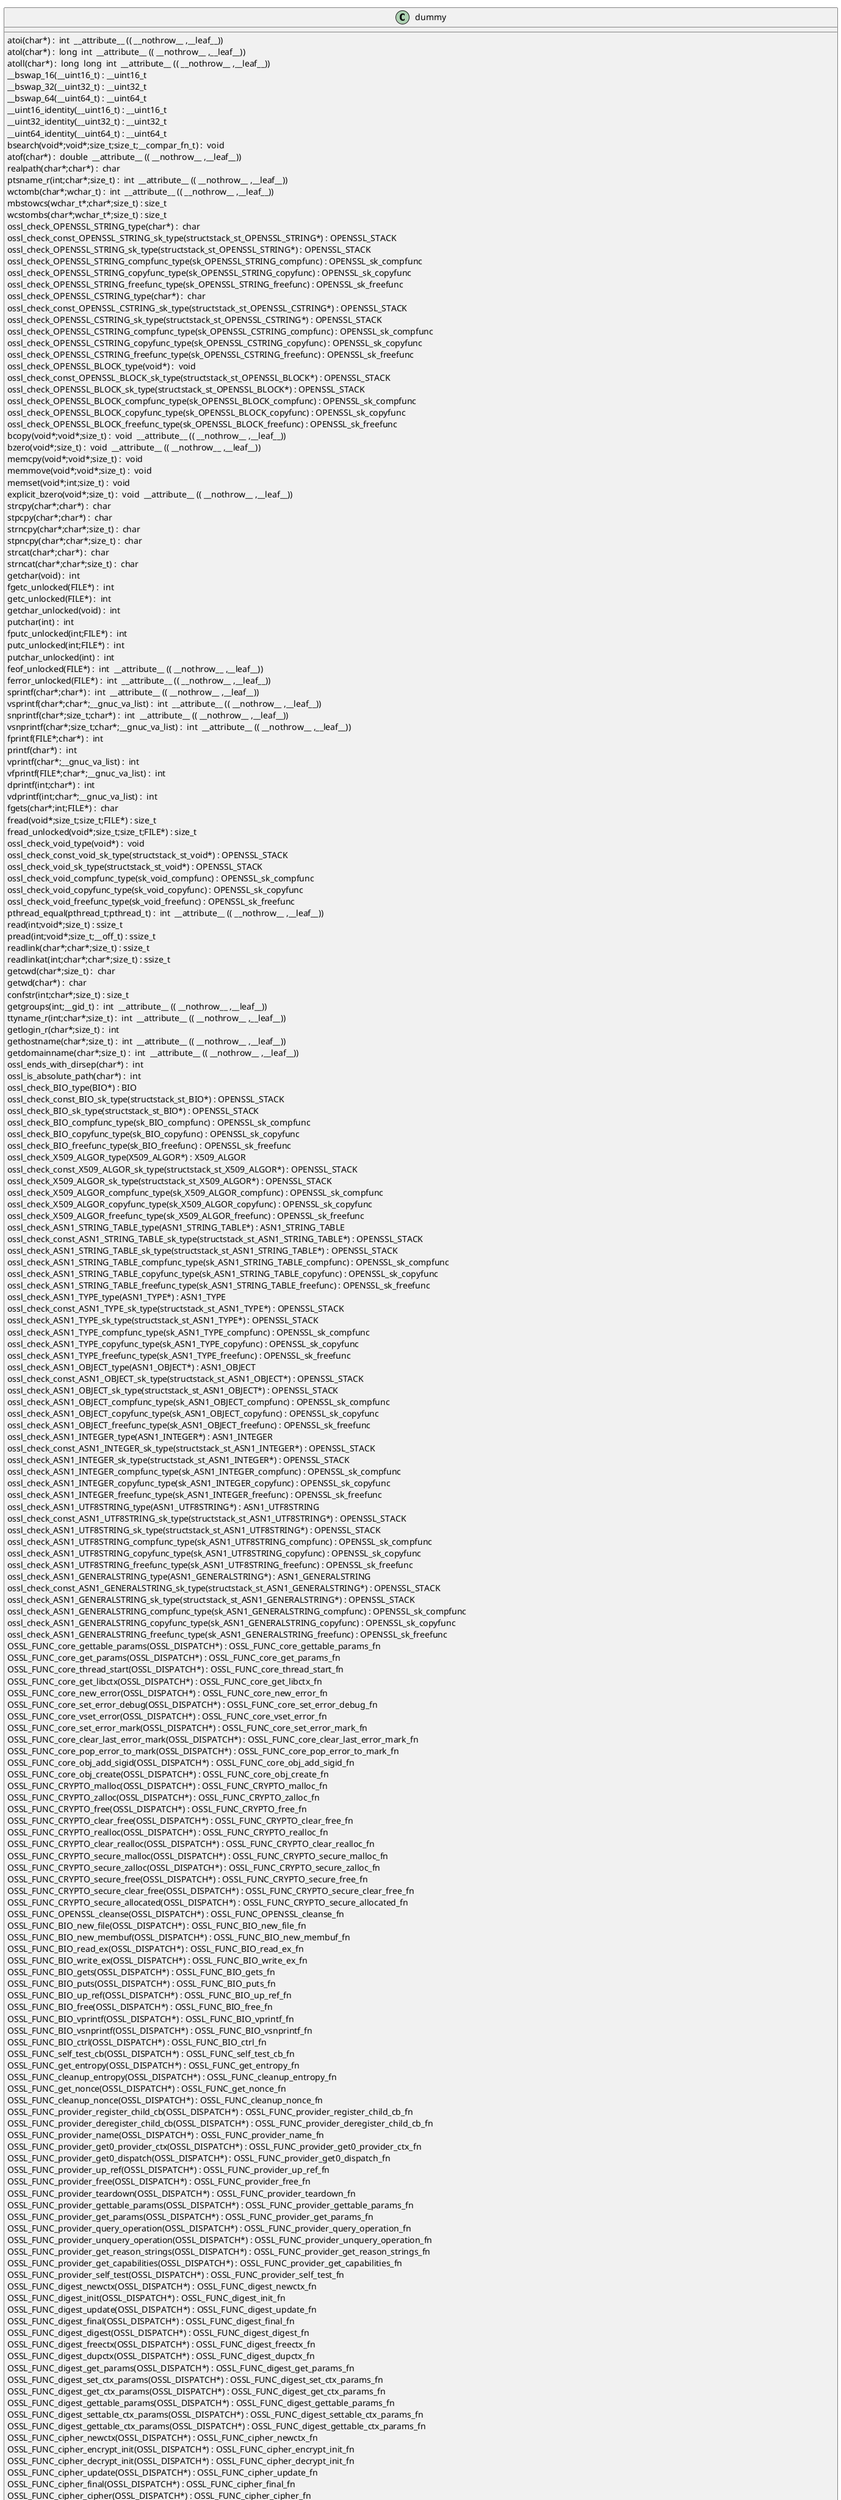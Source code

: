 @startuml
!pragma layout smetana
class dummy {
atoi(char*) :  int  __attribute__ (( __nothrow__ ,__leaf__)) [[[./../.././qc/crypto/ex_data.c.html#165]]]
atol(char*) :  long  int  __attribute__ (( __nothrow__ ,__leaf__)) [[[./../.././qc/crypto/ex_data.c.html#170]]]
atoll(char*) :  long  long  int  __attribute__ (( __nothrow__ ,__leaf__)) [[[./../.././qc/crypto/ex_data.c.html#177]]]
__bswap_16(__uint16_t) : __uint16_t [[[./../.././qc/crypto/ex_data.c.html#477]]]
__bswap_32(__uint32_t) : __uint32_t [[[./../.././qc/crypto/ex_data.c.html#492]]]
__bswap_64(__uint64_t) : __uint64_t [[[./../.././qc/crypto/ex_data.c.html#502]]]
__uint16_identity(__uint16_t) : __uint16_t [[[./../.././qc/crypto/ex_data.c.html#514]]]
__uint32_identity(__uint32_t) : __uint32_t [[[./../.././qc/crypto/ex_data.c.html#520]]]
__uint64_identity(__uint64_t) : __uint64_t [[[./../.././qc/crypto/ex_data.c.html#526]]]
bsearch(void*;void*;size_t;size_t;__compar_fn_t) :  void  [[[./../.././qc/crypto/ex_data.c.html#1194]]]
atof(char*) :  double  __attribute__ (( __nothrow__ ,__leaf__)) [[[./../.././qc/crypto/ex_data.c.html#1]]]
realpath(char*;char*) :  char  [[[./../.././qc/crypto/ex_data.c.html#1]]]
ptsname_r(int;char*;size_t) :  int  __attribute__ (( __nothrow__ ,__leaf__)) [[[./../.././qc/crypto/ex_data.c.html#1]]]
wctomb(char*;wchar_t) :  int  __attribute__ (( __nothrow__ ,__leaf__)) [[[./../.././qc/crypto/ex_data.c.html#1]]]
mbstowcs(wchar_t*;char*;size_t) : size_t [[[./../.././qc/crypto/ex_data.c.html#1]]]
wcstombs(char*;wchar_t*;size_t) : size_t [[[./../.././qc/crypto/ex_data.c.html#1]]]
ossl_check_OPENSSL_STRING_type(char*) :  char  [[[./../.././qc/crypto/ex_data.c.html#1]]]
ossl_check_const_OPENSSL_STRING_sk_type(structstack_st_OPENSSL_STRING*) : OPENSSL_STACK [[[./../.././qc/crypto/ex_data.c.html#1]]]
ossl_check_OPENSSL_STRING_sk_type(structstack_st_OPENSSL_STRING*) : OPENSSL_STACK [[[./../.././qc/crypto/ex_data.c.html#1]]]
ossl_check_OPENSSL_STRING_compfunc_type(sk_OPENSSL_STRING_compfunc) : OPENSSL_sk_compfunc [[[./../.././qc/crypto/ex_data.c.html#1]]]
ossl_check_OPENSSL_STRING_copyfunc_type(sk_OPENSSL_STRING_copyfunc) : OPENSSL_sk_copyfunc [[[./../.././qc/crypto/ex_data.c.html#1]]]
ossl_check_OPENSSL_STRING_freefunc_type(sk_OPENSSL_STRING_freefunc) : OPENSSL_sk_freefunc [[[./../.././qc/crypto/ex_data.c.html#1]]]
ossl_check_OPENSSL_CSTRING_type(char*) :  char  [[[./../.././qc/crypto/ex_data.c.html#1]]]
ossl_check_const_OPENSSL_CSTRING_sk_type(structstack_st_OPENSSL_CSTRING*) : OPENSSL_STACK [[[./../.././qc/crypto/ex_data.c.html#1]]]
ossl_check_OPENSSL_CSTRING_sk_type(structstack_st_OPENSSL_CSTRING*) : OPENSSL_STACK [[[./../.././qc/crypto/ex_data.c.html#1]]]
ossl_check_OPENSSL_CSTRING_compfunc_type(sk_OPENSSL_CSTRING_compfunc) : OPENSSL_sk_compfunc [[[./../.././qc/crypto/ex_data.c.html#1]]]
ossl_check_OPENSSL_CSTRING_copyfunc_type(sk_OPENSSL_CSTRING_copyfunc) : OPENSSL_sk_copyfunc [[[./../.././qc/crypto/ex_data.c.html#1]]]
ossl_check_OPENSSL_CSTRING_freefunc_type(sk_OPENSSL_CSTRING_freefunc) : OPENSSL_sk_freefunc [[[./../.././qc/crypto/ex_data.c.html#1]]]
ossl_check_OPENSSL_BLOCK_type(void*) :  void  [[[./../.././qc/crypto/ex_data.c.html#1]]]
ossl_check_const_OPENSSL_BLOCK_sk_type(structstack_st_OPENSSL_BLOCK*) : OPENSSL_STACK [[[./../.././qc/crypto/ex_data.c.html#1]]]
ossl_check_OPENSSL_BLOCK_sk_type(structstack_st_OPENSSL_BLOCK*) : OPENSSL_STACK [[[./../.././qc/crypto/ex_data.c.html#1]]]
ossl_check_OPENSSL_BLOCK_compfunc_type(sk_OPENSSL_BLOCK_compfunc) : OPENSSL_sk_compfunc [[[./../.././qc/crypto/ex_data.c.html#1]]]
ossl_check_OPENSSL_BLOCK_copyfunc_type(sk_OPENSSL_BLOCK_copyfunc) : OPENSSL_sk_copyfunc [[[./../.././qc/crypto/ex_data.c.html#1]]]
ossl_check_OPENSSL_BLOCK_freefunc_type(sk_OPENSSL_BLOCK_freefunc) : OPENSSL_sk_freefunc [[[./../.././qc/crypto/ex_data.c.html#1]]]
bcopy(void*;void*;size_t) :  void  __attribute__ (( __nothrow__ ,__leaf__)) [[[./../.././qc/crypto/ex_data.c.html#1]]]
bzero(void*;size_t) :  void  __attribute__ (( __nothrow__ ,__leaf__)) [[[./../.././qc/crypto/ex_data.c.html#1]]]
memcpy(void*;void*;size_t) :  void  [[[./../.././qc/crypto/ex_data.c.html#1]]]
memmove(void*;void*;size_t) :  void  [[[./../.././qc/crypto/ex_data.c.html#1]]]
memset(void*;int;size_t) :  void  [[[./../.././qc/crypto/ex_data.c.html#1]]]
explicit_bzero(void*;size_t) :  void  __attribute__ (( __nothrow__ ,__leaf__)) [[[./../.././qc/crypto/ex_data.c.html#1]]]
strcpy(char*;char*) :  char  [[[./../.././qc/crypto/ex_data.c.html#1]]]
stpcpy(char*;char*) :  char  [[[./../.././qc/crypto/ex_data.c.html#1]]]
strncpy(char*;char*;size_t) :  char  [[[./../.././qc/crypto/ex_data.c.html#1]]]
stpncpy(char*;char*;size_t) :  char  [[[./../.././qc/crypto/ex_data.c.html#1]]]
strcat(char*;char*) :  char  [[[./../.././qc/crypto/ex_data.c.html#1]]]
strncat(char*;char*;size_t) :  char  [[[./../.././qc/crypto/ex_data.c.html#1]]]
getchar(void) :  int  [[[./../.././qc/crypto/ex_data.c.html#1]]]
fgetc_unlocked(FILE*) :  int  [[[./../.././qc/crypto/ex_data.c.html#1]]]
getc_unlocked(FILE*) :  int  [[[./../.././qc/crypto/ex_data.c.html#1]]]
getchar_unlocked(void) :  int  [[[./../.././qc/crypto/ex_data.c.html#1]]]
putchar(int) :  int  [[[./../.././qc/crypto/ex_data.c.html#1]]]
fputc_unlocked(int;FILE*) :  int  [[[./../.././qc/crypto/ex_data.c.html#1]]]
putc_unlocked(int;FILE*) :  int  [[[./../.././qc/crypto/ex_data.c.html#1]]]
putchar_unlocked(int) :  int  [[[./../.././qc/crypto/ex_data.c.html#1]]]
feof_unlocked(FILE*) :  int  __attribute__ (( __nothrow__ ,__leaf__)) [[[./../.././qc/crypto/ex_data.c.html#1]]]
ferror_unlocked(FILE*) :  int  __attribute__ (( __nothrow__ ,__leaf__)) [[[./../.././qc/crypto/ex_data.c.html#1]]]
sprintf(char*;char*) :  int  __attribute__ (( __nothrow__ ,__leaf__)) [[[./../.././qc/crypto/ex_data.c.html#1]]]
vsprintf(char*;char*;__gnuc_va_list) :  int  __attribute__ (( __nothrow__ ,__leaf__)) [[[./../.././qc/crypto/ex_data.c.html#1]]]
snprintf(char*;size_t;char*) :  int  __attribute__ (( __nothrow__ ,__leaf__)) [[[./../.././qc/crypto/ex_data.c.html#1]]]
vsnprintf(char*;size_t;char*;__gnuc_va_list) :  int  __attribute__ (( __nothrow__ ,__leaf__)) [[[./../.././qc/crypto/ex_data.c.html#1]]]
fprintf(FILE*;char*) :  int  [[[./../.././qc/crypto/ex_data.c.html#1]]]
printf(char*) :  int  [[[./../.././qc/crypto/ex_data.c.html#1]]]
vprintf(char*;__gnuc_va_list) :  int  [[[./../.././qc/crypto/ex_data.c.html#1]]]
vfprintf(FILE*;char*;__gnuc_va_list) :  int  [[[./../.././qc/crypto/ex_data.c.html#1]]]
dprintf(int;char*) :  int  [[[./../.././qc/crypto/ex_data.c.html#1]]]
vdprintf(int;char*;__gnuc_va_list) :  int  [[[./../.././qc/crypto/ex_data.c.html#1]]]
fgets(char*;int;FILE*) :  char  [[[./../.././qc/crypto/ex_data.c.html#1]]]
fread(void*;size_t;size_t;FILE*) : size_t [[[./../.././qc/crypto/ex_data.c.html#1]]]
fread_unlocked(void*;size_t;size_t;FILE*) : size_t [[[./../.././qc/crypto/ex_data.c.html#1]]]
ossl_check_void_type(void*) :  void  [[[./../.././qc/crypto/ex_data.c.html#1]]]
ossl_check_const_void_sk_type(structstack_st_void*) : OPENSSL_STACK [[[./../.././qc/crypto/ex_data.c.html#1]]]
ossl_check_void_sk_type(structstack_st_void*) : OPENSSL_STACK [[[./../.././qc/crypto/ex_data.c.html#1]]]
ossl_check_void_compfunc_type(sk_void_compfunc) : OPENSSL_sk_compfunc [[[./../.././qc/crypto/ex_data.c.html#1]]]
ossl_check_void_copyfunc_type(sk_void_copyfunc) : OPENSSL_sk_copyfunc [[[./../.././qc/crypto/ex_data.c.html#1]]]
ossl_check_void_freefunc_type(sk_void_freefunc) : OPENSSL_sk_freefunc [[[./../.././qc/crypto/ex_data.c.html#1]]]
pthread_equal(pthread_t;pthread_t) :  int  __attribute__ (( __nothrow__ ,__leaf__)) [[[./../.././qc/crypto/ex_data.c.html#1]]]
read(int;void*;size_t) : ssize_t [[[./../.././qc/crypto/ex_data.c.html#1]]]
pread(int;void*;size_t;__off_t) : ssize_t [[[./../.././qc/crypto/ex_data.c.html#1]]]
readlink(char*;char*;size_t) : ssize_t [[[./../.././qc/crypto/ex_data.c.html#1]]]
readlinkat(int;char*;char*;size_t) : ssize_t [[[./../.././qc/crypto/ex_data.c.html#1]]]
getcwd(char*;size_t) :  char  [[[./../.././qc/crypto/ex_data.c.html#1]]]
getwd(char*) :  char  [[[./../.././qc/crypto/ex_data.c.html#1]]]
confstr(int;char*;size_t) : size_t [[[./../.././qc/crypto/ex_data.c.html#1]]]
getgroups(int;__gid_t) :  int  __attribute__ (( __nothrow__ ,__leaf__)) [[[./../.././qc/crypto/ex_data.c.html#1]]]
ttyname_r(int;char*;size_t) :  int  __attribute__ (( __nothrow__ ,__leaf__)) [[[./../.././qc/crypto/ex_data.c.html#1]]]
getlogin_r(char*;size_t) :  int  [[[./../.././qc/crypto/ex_data.c.html#1]]]
gethostname(char*;size_t) :  int  __attribute__ (( __nothrow__ ,__leaf__)) [[[./../.././qc/crypto/ex_data.c.html#1]]]
getdomainname(char*;size_t) :  int  __attribute__ (( __nothrow__ ,__leaf__)) [[[./../.././qc/crypto/ex_data.c.html#1]]]
ossl_ends_with_dirsep(char*) :  int  [[[./../.././qc/crypto/ex_data.c.html#1]]]
ossl_is_absolute_path(char*) :  int  [[[./../.././qc/crypto/ex_data.c.html#1]]]
ossl_check_BIO_type(BIO*) : BIO [[[./../.././qc/crypto/ex_data.c.html#1]]]
ossl_check_const_BIO_sk_type(structstack_st_BIO*) : OPENSSL_STACK [[[./../.././qc/crypto/ex_data.c.html#1]]]
ossl_check_BIO_sk_type(structstack_st_BIO*) : OPENSSL_STACK [[[./../.././qc/crypto/ex_data.c.html#1]]]
ossl_check_BIO_compfunc_type(sk_BIO_compfunc) : OPENSSL_sk_compfunc [[[./../.././qc/crypto/ex_data.c.html#1]]]
ossl_check_BIO_copyfunc_type(sk_BIO_copyfunc) : OPENSSL_sk_copyfunc [[[./../.././qc/crypto/ex_data.c.html#1]]]
ossl_check_BIO_freefunc_type(sk_BIO_freefunc) : OPENSSL_sk_freefunc [[[./../.././qc/crypto/ex_data.c.html#1]]]
ossl_check_X509_ALGOR_type(X509_ALGOR*) : X509_ALGOR [[[./../.././qc/crypto/ex_data.c.html#1]]]
ossl_check_const_X509_ALGOR_sk_type(structstack_st_X509_ALGOR*) : OPENSSL_STACK [[[./../.././qc/crypto/ex_data.c.html#1]]]
ossl_check_X509_ALGOR_sk_type(structstack_st_X509_ALGOR*) : OPENSSL_STACK [[[./../.././qc/crypto/ex_data.c.html#1]]]
ossl_check_X509_ALGOR_compfunc_type(sk_X509_ALGOR_compfunc) : OPENSSL_sk_compfunc [[[./../.././qc/crypto/ex_data.c.html#1]]]
ossl_check_X509_ALGOR_copyfunc_type(sk_X509_ALGOR_copyfunc) : OPENSSL_sk_copyfunc [[[./../.././qc/crypto/ex_data.c.html#1]]]
ossl_check_X509_ALGOR_freefunc_type(sk_X509_ALGOR_freefunc) : OPENSSL_sk_freefunc [[[./../.././qc/crypto/ex_data.c.html#1]]]
ossl_check_ASN1_STRING_TABLE_type(ASN1_STRING_TABLE*) : ASN1_STRING_TABLE [[[./../.././qc/crypto/ex_data.c.html#1]]]
ossl_check_const_ASN1_STRING_TABLE_sk_type(structstack_st_ASN1_STRING_TABLE*) : OPENSSL_STACK [[[./../.././qc/crypto/ex_data.c.html#1]]]
ossl_check_ASN1_STRING_TABLE_sk_type(structstack_st_ASN1_STRING_TABLE*) : OPENSSL_STACK [[[./../.././qc/crypto/ex_data.c.html#1]]]
ossl_check_ASN1_STRING_TABLE_compfunc_type(sk_ASN1_STRING_TABLE_compfunc) : OPENSSL_sk_compfunc [[[./../.././qc/crypto/ex_data.c.html#1]]]
ossl_check_ASN1_STRING_TABLE_copyfunc_type(sk_ASN1_STRING_TABLE_copyfunc) : OPENSSL_sk_copyfunc [[[./../.././qc/crypto/ex_data.c.html#1]]]
ossl_check_ASN1_STRING_TABLE_freefunc_type(sk_ASN1_STRING_TABLE_freefunc) : OPENSSL_sk_freefunc [[[./../.././qc/crypto/ex_data.c.html#1]]]
ossl_check_ASN1_TYPE_type(ASN1_TYPE*) : ASN1_TYPE [[[./../.././qc/crypto/ex_data.c.html#1]]]
ossl_check_const_ASN1_TYPE_sk_type(structstack_st_ASN1_TYPE*) : OPENSSL_STACK [[[./../.././qc/crypto/ex_data.c.html#1]]]
ossl_check_ASN1_TYPE_sk_type(structstack_st_ASN1_TYPE*) : OPENSSL_STACK [[[./../.././qc/crypto/ex_data.c.html#1]]]
ossl_check_ASN1_TYPE_compfunc_type(sk_ASN1_TYPE_compfunc) : OPENSSL_sk_compfunc [[[./../.././qc/crypto/ex_data.c.html#1]]]
ossl_check_ASN1_TYPE_copyfunc_type(sk_ASN1_TYPE_copyfunc) : OPENSSL_sk_copyfunc [[[./../.././qc/crypto/ex_data.c.html#1]]]
ossl_check_ASN1_TYPE_freefunc_type(sk_ASN1_TYPE_freefunc) : OPENSSL_sk_freefunc [[[./../.././qc/crypto/ex_data.c.html#1]]]
ossl_check_ASN1_OBJECT_type(ASN1_OBJECT*) : ASN1_OBJECT [[[./../.././qc/crypto/ex_data.c.html#1]]]
ossl_check_const_ASN1_OBJECT_sk_type(structstack_st_ASN1_OBJECT*) : OPENSSL_STACK [[[./../.././qc/crypto/ex_data.c.html#1]]]
ossl_check_ASN1_OBJECT_sk_type(structstack_st_ASN1_OBJECT*) : OPENSSL_STACK [[[./../.././qc/crypto/ex_data.c.html#1]]]
ossl_check_ASN1_OBJECT_compfunc_type(sk_ASN1_OBJECT_compfunc) : OPENSSL_sk_compfunc [[[./../.././qc/crypto/ex_data.c.html#1]]]
ossl_check_ASN1_OBJECT_copyfunc_type(sk_ASN1_OBJECT_copyfunc) : OPENSSL_sk_copyfunc [[[./../.././qc/crypto/ex_data.c.html#1]]]
ossl_check_ASN1_OBJECT_freefunc_type(sk_ASN1_OBJECT_freefunc) : OPENSSL_sk_freefunc [[[./../.././qc/crypto/ex_data.c.html#1]]]
ossl_check_ASN1_INTEGER_type(ASN1_INTEGER*) : ASN1_INTEGER [[[./../.././qc/crypto/ex_data.c.html#1]]]
ossl_check_const_ASN1_INTEGER_sk_type(structstack_st_ASN1_INTEGER*) : OPENSSL_STACK [[[./../.././qc/crypto/ex_data.c.html#1]]]
ossl_check_ASN1_INTEGER_sk_type(structstack_st_ASN1_INTEGER*) : OPENSSL_STACK [[[./../.././qc/crypto/ex_data.c.html#1]]]
ossl_check_ASN1_INTEGER_compfunc_type(sk_ASN1_INTEGER_compfunc) : OPENSSL_sk_compfunc [[[./../.././qc/crypto/ex_data.c.html#1]]]
ossl_check_ASN1_INTEGER_copyfunc_type(sk_ASN1_INTEGER_copyfunc) : OPENSSL_sk_copyfunc [[[./../.././qc/crypto/ex_data.c.html#1]]]
ossl_check_ASN1_INTEGER_freefunc_type(sk_ASN1_INTEGER_freefunc) : OPENSSL_sk_freefunc [[[./../.././qc/crypto/ex_data.c.html#1]]]
ossl_check_ASN1_UTF8STRING_type(ASN1_UTF8STRING*) : ASN1_UTF8STRING [[[./../.././qc/crypto/ex_data.c.html#1]]]
ossl_check_const_ASN1_UTF8STRING_sk_type(structstack_st_ASN1_UTF8STRING*) : OPENSSL_STACK [[[./../.././qc/crypto/ex_data.c.html#1]]]
ossl_check_ASN1_UTF8STRING_sk_type(structstack_st_ASN1_UTF8STRING*) : OPENSSL_STACK [[[./../.././qc/crypto/ex_data.c.html#1]]]
ossl_check_ASN1_UTF8STRING_compfunc_type(sk_ASN1_UTF8STRING_compfunc) : OPENSSL_sk_compfunc [[[./../.././qc/crypto/ex_data.c.html#1]]]
ossl_check_ASN1_UTF8STRING_copyfunc_type(sk_ASN1_UTF8STRING_copyfunc) : OPENSSL_sk_copyfunc [[[./../.././qc/crypto/ex_data.c.html#1]]]
ossl_check_ASN1_UTF8STRING_freefunc_type(sk_ASN1_UTF8STRING_freefunc) : OPENSSL_sk_freefunc [[[./../.././qc/crypto/ex_data.c.html#1]]]
ossl_check_ASN1_GENERALSTRING_type(ASN1_GENERALSTRING*) : ASN1_GENERALSTRING [[[./../.././qc/crypto/ex_data.c.html#1]]]
ossl_check_const_ASN1_GENERALSTRING_sk_type(structstack_st_ASN1_GENERALSTRING*) : OPENSSL_STACK [[[./../.././qc/crypto/ex_data.c.html#1]]]
ossl_check_ASN1_GENERALSTRING_sk_type(structstack_st_ASN1_GENERALSTRING*) : OPENSSL_STACK [[[./../.././qc/crypto/ex_data.c.html#1]]]
ossl_check_ASN1_GENERALSTRING_compfunc_type(sk_ASN1_GENERALSTRING_compfunc) : OPENSSL_sk_compfunc [[[./../.././qc/crypto/ex_data.c.html#1]]]
ossl_check_ASN1_GENERALSTRING_copyfunc_type(sk_ASN1_GENERALSTRING_copyfunc) : OPENSSL_sk_copyfunc [[[./../.././qc/crypto/ex_data.c.html#1]]]
ossl_check_ASN1_GENERALSTRING_freefunc_type(sk_ASN1_GENERALSTRING_freefunc) : OPENSSL_sk_freefunc [[[./../.././qc/crypto/ex_data.c.html#1]]]
OSSL_FUNC_core_gettable_params(OSSL_DISPATCH*) : OSSL_FUNC_core_gettable_params_fn [[[./../.././qc/crypto/ex_data.c.html#1]]]
OSSL_FUNC_core_get_params(OSSL_DISPATCH*) : OSSL_FUNC_core_get_params_fn [[[./../.././qc/crypto/ex_data.c.html#1]]]
OSSL_FUNC_core_thread_start(OSSL_DISPATCH*) : OSSL_FUNC_core_thread_start_fn [[[./../.././qc/crypto/ex_data.c.html#1]]]
OSSL_FUNC_core_get_libctx(OSSL_DISPATCH*) : OSSL_FUNC_core_get_libctx_fn [[[./../.././qc/crypto/ex_data.c.html#1]]]
OSSL_FUNC_core_new_error(OSSL_DISPATCH*) : OSSL_FUNC_core_new_error_fn [[[./../.././qc/crypto/ex_data.c.html#1]]]
OSSL_FUNC_core_set_error_debug(OSSL_DISPATCH*) : OSSL_FUNC_core_set_error_debug_fn [[[./../.././qc/crypto/ex_data.c.html#1]]]
OSSL_FUNC_core_vset_error(OSSL_DISPATCH*) : OSSL_FUNC_core_vset_error_fn [[[./../.././qc/crypto/ex_data.c.html#1]]]
OSSL_FUNC_core_set_error_mark(OSSL_DISPATCH*) : OSSL_FUNC_core_set_error_mark_fn [[[./../.././qc/crypto/ex_data.c.html#1]]]
OSSL_FUNC_core_clear_last_error_mark(OSSL_DISPATCH*) : OSSL_FUNC_core_clear_last_error_mark_fn [[[./../.././qc/crypto/ex_data.c.html#1]]]
OSSL_FUNC_core_pop_error_to_mark(OSSL_DISPATCH*) : OSSL_FUNC_core_pop_error_to_mark_fn [[[./../.././qc/crypto/ex_data.c.html#1]]]
OSSL_FUNC_core_obj_add_sigid(OSSL_DISPATCH*) : OSSL_FUNC_core_obj_add_sigid_fn [[[./../.././qc/crypto/ex_data.c.html#1]]]
OSSL_FUNC_core_obj_create(OSSL_DISPATCH*) : OSSL_FUNC_core_obj_create_fn [[[./../.././qc/crypto/ex_data.c.html#1]]]
OSSL_FUNC_CRYPTO_malloc(OSSL_DISPATCH*) : OSSL_FUNC_CRYPTO_malloc_fn [[[./../.././qc/crypto/ex_data.c.html#1]]]
OSSL_FUNC_CRYPTO_zalloc(OSSL_DISPATCH*) : OSSL_FUNC_CRYPTO_zalloc_fn [[[./../.././qc/crypto/ex_data.c.html#1]]]
OSSL_FUNC_CRYPTO_free(OSSL_DISPATCH*) : OSSL_FUNC_CRYPTO_free_fn [[[./../.././qc/crypto/ex_data.c.html#1]]]
OSSL_FUNC_CRYPTO_clear_free(OSSL_DISPATCH*) : OSSL_FUNC_CRYPTO_clear_free_fn [[[./../.././qc/crypto/ex_data.c.html#1]]]
OSSL_FUNC_CRYPTO_realloc(OSSL_DISPATCH*) : OSSL_FUNC_CRYPTO_realloc_fn [[[./../.././qc/crypto/ex_data.c.html#1]]]
OSSL_FUNC_CRYPTO_clear_realloc(OSSL_DISPATCH*) : OSSL_FUNC_CRYPTO_clear_realloc_fn [[[./../.././qc/crypto/ex_data.c.html#1]]]
OSSL_FUNC_CRYPTO_secure_malloc(OSSL_DISPATCH*) : OSSL_FUNC_CRYPTO_secure_malloc_fn [[[./../.././qc/crypto/ex_data.c.html#1]]]
OSSL_FUNC_CRYPTO_secure_zalloc(OSSL_DISPATCH*) : OSSL_FUNC_CRYPTO_secure_zalloc_fn [[[./../.././qc/crypto/ex_data.c.html#1]]]
OSSL_FUNC_CRYPTO_secure_free(OSSL_DISPATCH*) : OSSL_FUNC_CRYPTO_secure_free_fn [[[./../.././qc/crypto/ex_data.c.html#1]]]
OSSL_FUNC_CRYPTO_secure_clear_free(OSSL_DISPATCH*) : OSSL_FUNC_CRYPTO_secure_clear_free_fn [[[./../.././qc/crypto/ex_data.c.html#1]]]
OSSL_FUNC_CRYPTO_secure_allocated(OSSL_DISPATCH*) : OSSL_FUNC_CRYPTO_secure_allocated_fn [[[./../.././qc/crypto/ex_data.c.html#1]]]
OSSL_FUNC_OPENSSL_cleanse(OSSL_DISPATCH*) : OSSL_FUNC_OPENSSL_cleanse_fn [[[./../.././qc/crypto/ex_data.c.html#1]]]
OSSL_FUNC_BIO_new_file(OSSL_DISPATCH*) : OSSL_FUNC_BIO_new_file_fn [[[./../.././qc/crypto/ex_data.c.html#1]]]
OSSL_FUNC_BIO_new_membuf(OSSL_DISPATCH*) : OSSL_FUNC_BIO_new_membuf_fn [[[./../.././qc/crypto/ex_data.c.html#1]]]
OSSL_FUNC_BIO_read_ex(OSSL_DISPATCH*) : OSSL_FUNC_BIO_read_ex_fn [[[./../.././qc/crypto/ex_data.c.html#1]]]
OSSL_FUNC_BIO_write_ex(OSSL_DISPATCH*) : OSSL_FUNC_BIO_write_ex_fn [[[./../.././qc/crypto/ex_data.c.html#1]]]
OSSL_FUNC_BIO_gets(OSSL_DISPATCH*) : OSSL_FUNC_BIO_gets_fn [[[./../.././qc/crypto/ex_data.c.html#1]]]
OSSL_FUNC_BIO_puts(OSSL_DISPATCH*) : OSSL_FUNC_BIO_puts_fn [[[./../.././qc/crypto/ex_data.c.html#1]]]
OSSL_FUNC_BIO_up_ref(OSSL_DISPATCH*) : OSSL_FUNC_BIO_up_ref_fn [[[./../.././qc/crypto/ex_data.c.html#1]]]
OSSL_FUNC_BIO_free(OSSL_DISPATCH*) : OSSL_FUNC_BIO_free_fn [[[./../.././qc/crypto/ex_data.c.html#1]]]
OSSL_FUNC_BIO_vprintf(OSSL_DISPATCH*) : OSSL_FUNC_BIO_vprintf_fn [[[./../.././qc/crypto/ex_data.c.html#1]]]
OSSL_FUNC_BIO_vsnprintf(OSSL_DISPATCH*) : OSSL_FUNC_BIO_vsnprintf_fn [[[./../.././qc/crypto/ex_data.c.html#1]]]
OSSL_FUNC_BIO_ctrl(OSSL_DISPATCH*) : OSSL_FUNC_BIO_ctrl_fn [[[./../.././qc/crypto/ex_data.c.html#1]]]
OSSL_FUNC_self_test_cb(OSSL_DISPATCH*) : OSSL_FUNC_self_test_cb_fn [[[./../.././qc/crypto/ex_data.c.html#1]]]
OSSL_FUNC_get_entropy(OSSL_DISPATCH*) : OSSL_FUNC_get_entropy_fn [[[./../.././qc/crypto/ex_data.c.html#1]]]
OSSL_FUNC_cleanup_entropy(OSSL_DISPATCH*) : OSSL_FUNC_cleanup_entropy_fn [[[./../.././qc/crypto/ex_data.c.html#1]]]
OSSL_FUNC_get_nonce(OSSL_DISPATCH*) : OSSL_FUNC_get_nonce_fn [[[./../.././qc/crypto/ex_data.c.html#1]]]
OSSL_FUNC_cleanup_nonce(OSSL_DISPATCH*) : OSSL_FUNC_cleanup_nonce_fn [[[./../.././qc/crypto/ex_data.c.html#1]]]
OSSL_FUNC_provider_register_child_cb(OSSL_DISPATCH*) : OSSL_FUNC_provider_register_child_cb_fn [[[./../.././qc/crypto/ex_data.c.html#1]]]
OSSL_FUNC_provider_deregister_child_cb(OSSL_DISPATCH*) : OSSL_FUNC_provider_deregister_child_cb_fn [[[./../.././qc/crypto/ex_data.c.html#1]]]
OSSL_FUNC_provider_name(OSSL_DISPATCH*) : OSSL_FUNC_provider_name_fn [[[./../.././qc/crypto/ex_data.c.html#1]]]
OSSL_FUNC_provider_get0_provider_ctx(OSSL_DISPATCH*) : OSSL_FUNC_provider_get0_provider_ctx_fn [[[./../.././qc/crypto/ex_data.c.html#1]]]
OSSL_FUNC_provider_get0_dispatch(OSSL_DISPATCH*) : OSSL_FUNC_provider_get0_dispatch_fn [[[./../.././qc/crypto/ex_data.c.html#1]]]
OSSL_FUNC_provider_up_ref(OSSL_DISPATCH*) : OSSL_FUNC_provider_up_ref_fn [[[./../.././qc/crypto/ex_data.c.html#1]]]
OSSL_FUNC_provider_free(OSSL_DISPATCH*) : OSSL_FUNC_provider_free_fn [[[./../.././qc/crypto/ex_data.c.html#1]]]
OSSL_FUNC_provider_teardown(OSSL_DISPATCH*) : OSSL_FUNC_provider_teardown_fn [[[./../.././qc/crypto/ex_data.c.html#1]]]
OSSL_FUNC_provider_gettable_params(OSSL_DISPATCH*) : OSSL_FUNC_provider_gettable_params_fn [[[./../.././qc/crypto/ex_data.c.html#1]]]
OSSL_FUNC_provider_get_params(OSSL_DISPATCH*) : OSSL_FUNC_provider_get_params_fn [[[./../.././qc/crypto/ex_data.c.html#1]]]
OSSL_FUNC_provider_query_operation(OSSL_DISPATCH*) : OSSL_FUNC_provider_query_operation_fn [[[./../.././qc/crypto/ex_data.c.html#1]]]
OSSL_FUNC_provider_unquery_operation(OSSL_DISPATCH*) : OSSL_FUNC_provider_unquery_operation_fn [[[./../.././qc/crypto/ex_data.c.html#1]]]
OSSL_FUNC_provider_get_reason_strings(OSSL_DISPATCH*) : OSSL_FUNC_provider_get_reason_strings_fn [[[./../.././qc/crypto/ex_data.c.html#1]]]
OSSL_FUNC_provider_get_capabilities(OSSL_DISPATCH*) : OSSL_FUNC_provider_get_capabilities_fn [[[./../.././qc/crypto/ex_data.c.html#1]]]
OSSL_FUNC_provider_self_test(OSSL_DISPATCH*) : OSSL_FUNC_provider_self_test_fn [[[./../.././qc/crypto/ex_data.c.html#1]]]
OSSL_FUNC_digest_newctx(OSSL_DISPATCH*) : OSSL_FUNC_digest_newctx_fn [[[./../.././qc/crypto/ex_data.c.html#1]]]
OSSL_FUNC_digest_init(OSSL_DISPATCH*) : OSSL_FUNC_digest_init_fn [[[./../.././qc/crypto/ex_data.c.html#1]]]
OSSL_FUNC_digest_update(OSSL_DISPATCH*) : OSSL_FUNC_digest_update_fn [[[./../.././qc/crypto/ex_data.c.html#1]]]
OSSL_FUNC_digest_final(OSSL_DISPATCH*) : OSSL_FUNC_digest_final_fn [[[./../.././qc/crypto/ex_data.c.html#1]]]
OSSL_FUNC_digest_digest(OSSL_DISPATCH*) : OSSL_FUNC_digest_digest_fn [[[./../.././qc/crypto/ex_data.c.html#1]]]
OSSL_FUNC_digest_freectx(OSSL_DISPATCH*) : OSSL_FUNC_digest_freectx_fn [[[./../.././qc/crypto/ex_data.c.html#1]]]
OSSL_FUNC_digest_dupctx(OSSL_DISPATCH*) : OSSL_FUNC_digest_dupctx_fn [[[./../.././qc/crypto/ex_data.c.html#1]]]
OSSL_FUNC_digest_get_params(OSSL_DISPATCH*) : OSSL_FUNC_digest_get_params_fn [[[./../.././qc/crypto/ex_data.c.html#1]]]
OSSL_FUNC_digest_set_ctx_params(OSSL_DISPATCH*) : OSSL_FUNC_digest_set_ctx_params_fn [[[./../.././qc/crypto/ex_data.c.html#1]]]
OSSL_FUNC_digest_get_ctx_params(OSSL_DISPATCH*) : OSSL_FUNC_digest_get_ctx_params_fn [[[./../.././qc/crypto/ex_data.c.html#1]]]
OSSL_FUNC_digest_gettable_params(OSSL_DISPATCH*) : OSSL_FUNC_digest_gettable_params_fn [[[./../.././qc/crypto/ex_data.c.html#1]]]
OSSL_FUNC_digest_settable_ctx_params(OSSL_DISPATCH*) : OSSL_FUNC_digest_settable_ctx_params_fn [[[./../.././qc/crypto/ex_data.c.html#1]]]
OSSL_FUNC_digest_gettable_ctx_params(OSSL_DISPATCH*) : OSSL_FUNC_digest_gettable_ctx_params_fn [[[./../.././qc/crypto/ex_data.c.html#1]]]
OSSL_FUNC_cipher_newctx(OSSL_DISPATCH*) : OSSL_FUNC_cipher_newctx_fn [[[./../.././qc/crypto/ex_data.c.html#1]]]
OSSL_FUNC_cipher_encrypt_init(OSSL_DISPATCH*) : OSSL_FUNC_cipher_encrypt_init_fn [[[./../.././qc/crypto/ex_data.c.html#1]]]
OSSL_FUNC_cipher_decrypt_init(OSSL_DISPATCH*) : OSSL_FUNC_cipher_decrypt_init_fn [[[./../.././qc/crypto/ex_data.c.html#1]]]
OSSL_FUNC_cipher_update(OSSL_DISPATCH*) : OSSL_FUNC_cipher_update_fn [[[./../.././qc/crypto/ex_data.c.html#1]]]
OSSL_FUNC_cipher_final(OSSL_DISPATCH*) : OSSL_FUNC_cipher_final_fn [[[./../.././qc/crypto/ex_data.c.html#1]]]
OSSL_FUNC_cipher_cipher(OSSL_DISPATCH*) : OSSL_FUNC_cipher_cipher_fn [[[./../.././qc/crypto/ex_data.c.html#1]]]
OSSL_FUNC_cipher_freectx(OSSL_DISPATCH*) : OSSL_FUNC_cipher_freectx_fn [[[./../.././qc/crypto/ex_data.c.html#1]]]
OSSL_FUNC_cipher_dupctx(OSSL_DISPATCH*) : OSSL_FUNC_cipher_dupctx_fn [[[./../.././qc/crypto/ex_data.c.html#1]]]
OSSL_FUNC_cipher_get_params(OSSL_DISPATCH*) : OSSL_FUNC_cipher_get_params_fn [[[./../.././qc/crypto/ex_data.c.html#1]]]
OSSL_FUNC_cipher_get_ctx_params(OSSL_DISPATCH*) : OSSL_FUNC_cipher_get_ctx_params_fn [[[./../.././qc/crypto/ex_data.c.html#1]]]
OSSL_FUNC_cipher_set_ctx_params(OSSL_DISPATCH*) : OSSL_FUNC_cipher_set_ctx_params_fn [[[./../.././qc/crypto/ex_data.c.html#1]]]
OSSL_FUNC_cipher_gettable_params(OSSL_DISPATCH*) : OSSL_FUNC_cipher_gettable_params_fn [[[./../.././qc/crypto/ex_data.c.html#1]]]
OSSL_FUNC_cipher_settable_ctx_params(OSSL_DISPATCH*) : OSSL_FUNC_cipher_settable_ctx_params_fn [[[./../.././qc/crypto/ex_data.c.html#1]]]
OSSL_FUNC_cipher_gettable_ctx_params(OSSL_DISPATCH*) : OSSL_FUNC_cipher_gettable_ctx_params_fn [[[./../.././qc/crypto/ex_data.c.html#1]]]
OSSL_FUNC_mac_newctx(OSSL_DISPATCH*) : OSSL_FUNC_mac_newctx_fn [[[./../.././qc/crypto/ex_data.c.html#1]]]
OSSL_FUNC_mac_dupctx(OSSL_DISPATCH*) : OSSL_FUNC_mac_dupctx_fn [[[./../.././qc/crypto/ex_data.c.html#1]]]
OSSL_FUNC_mac_freectx(OSSL_DISPATCH*) : OSSL_FUNC_mac_freectx_fn [[[./../.././qc/crypto/ex_data.c.html#1]]]
OSSL_FUNC_mac_init(OSSL_DISPATCH*) : OSSL_FUNC_mac_init_fn [[[./../.././qc/crypto/ex_data.c.html#1]]]
OSSL_FUNC_mac_update(OSSL_DISPATCH*) : OSSL_FUNC_mac_update_fn [[[./../.././qc/crypto/ex_data.c.html#1]]]
OSSL_FUNC_mac_final(OSSL_DISPATCH*) : OSSL_FUNC_mac_final_fn [[[./../.././qc/crypto/ex_data.c.html#1]]]
OSSL_FUNC_mac_gettable_params(OSSL_DISPATCH*) : OSSL_FUNC_mac_gettable_params_fn [[[./../.././qc/crypto/ex_data.c.html#1]]]
OSSL_FUNC_mac_gettable_ctx_params(OSSL_DISPATCH*) : OSSL_FUNC_mac_gettable_ctx_params_fn [[[./../.././qc/crypto/ex_data.c.html#1]]]
OSSL_FUNC_mac_settable_ctx_params(OSSL_DISPATCH*) : OSSL_FUNC_mac_settable_ctx_params_fn [[[./../.././qc/crypto/ex_data.c.html#1]]]
OSSL_FUNC_mac_get_params(OSSL_DISPATCH*) : OSSL_FUNC_mac_get_params_fn [[[./../.././qc/crypto/ex_data.c.html#1]]]
OSSL_FUNC_mac_get_ctx_params(OSSL_DISPATCH*) : OSSL_FUNC_mac_get_ctx_params_fn [[[./../.././qc/crypto/ex_data.c.html#1]]]
OSSL_FUNC_mac_set_ctx_params(OSSL_DISPATCH*) : OSSL_FUNC_mac_set_ctx_params_fn [[[./../.././qc/crypto/ex_data.c.html#1]]]
OSSL_FUNC_kdf_newctx(OSSL_DISPATCH*) : OSSL_FUNC_kdf_newctx_fn [[[./../.././qc/crypto/ex_data.c.html#1]]]
OSSL_FUNC_kdf_dupctx(OSSL_DISPATCH*) : OSSL_FUNC_kdf_dupctx_fn [[[./../.././qc/crypto/ex_data.c.html#1]]]
OSSL_FUNC_kdf_freectx(OSSL_DISPATCH*) : OSSL_FUNC_kdf_freectx_fn [[[./../.././qc/crypto/ex_data.c.html#1]]]
OSSL_FUNC_kdf_reset(OSSL_DISPATCH*) : OSSL_FUNC_kdf_reset_fn [[[./../.././qc/crypto/ex_data.c.html#1]]]
OSSL_FUNC_kdf_derive(OSSL_DISPATCH*) : OSSL_FUNC_kdf_derive_fn [[[./../.././qc/crypto/ex_data.c.html#1]]]
OSSL_FUNC_kdf_gettable_params(OSSL_DISPATCH*) : OSSL_FUNC_kdf_gettable_params_fn [[[./../.././qc/crypto/ex_data.c.html#1]]]
OSSL_FUNC_kdf_gettable_ctx_params(OSSL_DISPATCH*) : OSSL_FUNC_kdf_gettable_ctx_params_fn [[[./../.././qc/crypto/ex_data.c.html#1]]]
OSSL_FUNC_kdf_settable_ctx_params(OSSL_DISPATCH*) : OSSL_FUNC_kdf_settable_ctx_params_fn [[[./../.././qc/crypto/ex_data.c.html#1]]]
OSSL_FUNC_kdf_get_params(OSSL_DISPATCH*) : OSSL_FUNC_kdf_get_params_fn [[[./../.././qc/crypto/ex_data.c.html#1]]]
OSSL_FUNC_kdf_get_ctx_params(OSSL_DISPATCH*) : OSSL_FUNC_kdf_get_ctx_params_fn [[[./../.././qc/crypto/ex_data.c.html#1]]]
OSSL_FUNC_kdf_set_ctx_params(OSSL_DISPATCH*) : OSSL_FUNC_kdf_set_ctx_params_fn [[[./../.././qc/crypto/ex_data.c.html#1]]]
OSSL_FUNC_rand_newctx(OSSL_DISPATCH*) : OSSL_FUNC_rand_newctx_fn [[[./../.././qc/crypto/ex_data.c.html#1]]]
OSSL_FUNC_rand_freectx(OSSL_DISPATCH*) : OSSL_FUNC_rand_freectx_fn [[[./../.././qc/crypto/ex_data.c.html#1]]]
OSSL_FUNC_rand_instantiate(OSSL_DISPATCH*) : OSSL_FUNC_rand_instantiate_fn [[[./../.././qc/crypto/ex_data.c.html#1]]]
OSSL_FUNC_rand_uninstantiate(OSSL_DISPATCH*) : OSSL_FUNC_rand_uninstantiate_fn [[[./../.././qc/crypto/ex_data.c.html#1]]]
OSSL_FUNC_rand_generate(OSSL_DISPATCH*) : OSSL_FUNC_rand_generate_fn [[[./../.././qc/crypto/ex_data.c.html#1]]]
OSSL_FUNC_rand_reseed(OSSL_DISPATCH*) : OSSL_FUNC_rand_reseed_fn [[[./../.././qc/crypto/ex_data.c.html#1]]]
OSSL_FUNC_rand_nonce(OSSL_DISPATCH*) : OSSL_FUNC_rand_nonce_fn [[[./../.././qc/crypto/ex_data.c.html#1]]]
OSSL_FUNC_rand_enable_locking(OSSL_DISPATCH*) : OSSL_FUNC_rand_enable_locking_fn [[[./../.././qc/crypto/ex_data.c.html#1]]]
OSSL_FUNC_rand_lock(OSSL_DISPATCH*) : OSSL_FUNC_rand_lock_fn [[[./../.././qc/crypto/ex_data.c.html#1]]]
OSSL_FUNC_rand_unlock(OSSL_DISPATCH*) : OSSL_FUNC_rand_unlock_fn [[[./../.././qc/crypto/ex_data.c.html#1]]]
OSSL_FUNC_rand_gettable_params(OSSL_DISPATCH*) : OSSL_FUNC_rand_gettable_params_fn [[[./../.././qc/crypto/ex_data.c.html#1]]]
OSSL_FUNC_rand_gettable_ctx_params(OSSL_DISPATCH*) : OSSL_FUNC_rand_gettable_ctx_params_fn [[[./../.././qc/crypto/ex_data.c.html#1]]]
OSSL_FUNC_rand_settable_ctx_params(OSSL_DISPATCH*) : OSSL_FUNC_rand_settable_ctx_params_fn [[[./../.././qc/crypto/ex_data.c.html#1]]]
OSSL_FUNC_rand_get_params(OSSL_DISPATCH*) : OSSL_FUNC_rand_get_params_fn [[[./../.././qc/crypto/ex_data.c.html#1]]]
OSSL_FUNC_rand_get_ctx_params(OSSL_DISPATCH*) : OSSL_FUNC_rand_get_ctx_params_fn [[[./../.././qc/crypto/ex_data.c.html#1]]]
OSSL_FUNC_rand_set_ctx_params(OSSL_DISPATCH*) : OSSL_FUNC_rand_set_ctx_params_fn [[[./../.././qc/crypto/ex_data.c.html#1]]]
OSSL_FUNC_rand_set_callbacks(OSSL_DISPATCH*) : OSSL_FUNC_rand_set_callbacks_fn [[[./../.././qc/crypto/ex_data.c.html#1]]]
OSSL_FUNC_rand_verify_zeroization(OSSL_DISPATCH*) : OSSL_FUNC_rand_verify_zeroization_fn [[[./../.././qc/crypto/ex_data.c.html#1]]]
OSSL_FUNC_rand_get_seed(OSSL_DISPATCH*) : OSSL_FUNC_rand_get_seed_fn [[[./../.././qc/crypto/ex_data.c.html#1]]]
OSSL_FUNC_rand_clear_seed(OSSL_DISPATCH*) : OSSL_FUNC_rand_clear_seed_fn [[[./../.././qc/crypto/ex_data.c.html#1]]]
OSSL_FUNC_keymgmt_new(OSSL_DISPATCH*) : OSSL_FUNC_keymgmt_new_fn [[[./../.././qc/crypto/ex_data.c.html#1]]]
OSSL_FUNC_keymgmt_gen_init(OSSL_DISPATCH*) : OSSL_FUNC_keymgmt_gen_init_fn [[[./../.././qc/crypto/ex_data.c.html#1]]]
OSSL_FUNC_keymgmt_gen_set_template(OSSL_DISPATCH*) : OSSL_FUNC_keymgmt_gen_set_template_fn [[[./../.././qc/crypto/ex_data.c.html#1]]]
OSSL_FUNC_keymgmt_gen_set_params(OSSL_DISPATCH*) : OSSL_FUNC_keymgmt_gen_set_params_fn [[[./../.././qc/crypto/ex_data.c.html#1]]]
OSSL_FUNC_keymgmt_gen_settable_params(OSSL_DISPATCH*) : OSSL_FUNC_keymgmt_gen_settable_params_fn [[[./../.././qc/crypto/ex_data.c.html#1]]]
OSSL_FUNC_keymgmt_gen(OSSL_DISPATCH*) : OSSL_FUNC_keymgmt_gen_fn [[[./../.././qc/crypto/ex_data.c.html#1]]]
OSSL_FUNC_keymgmt_gen_cleanup(OSSL_DISPATCH*) : OSSL_FUNC_keymgmt_gen_cleanup_fn [[[./../.././qc/crypto/ex_data.c.html#1]]]
OSSL_FUNC_keymgmt_load(OSSL_DISPATCH*) : OSSL_FUNC_keymgmt_load_fn [[[./../.././qc/crypto/ex_data.c.html#1]]]
OSSL_FUNC_keymgmt_free(OSSL_DISPATCH*) : OSSL_FUNC_keymgmt_free_fn [[[./../.././qc/crypto/ex_data.c.html#1]]]
OSSL_FUNC_keymgmt_get_params(OSSL_DISPATCH*) : OSSL_FUNC_keymgmt_get_params_fn [[[./../.././qc/crypto/ex_data.c.html#1]]]
OSSL_FUNC_keymgmt_gettable_params(OSSL_DISPATCH*) : OSSL_FUNC_keymgmt_gettable_params_fn [[[./../.././qc/crypto/ex_data.c.html#1]]]
OSSL_FUNC_keymgmt_set_params(OSSL_DISPATCH*) : OSSL_FUNC_keymgmt_set_params_fn [[[./../.././qc/crypto/ex_data.c.html#1]]]
OSSL_FUNC_keymgmt_settable_params(OSSL_DISPATCH*) : OSSL_FUNC_keymgmt_settable_params_fn [[[./../.././qc/crypto/ex_data.c.html#1]]]
OSSL_FUNC_keymgmt_query_operation_name(OSSL_DISPATCH*) : OSSL_FUNC_keymgmt_query_operation_name_fn [[[./../.././qc/crypto/ex_data.c.html#1]]]
OSSL_FUNC_keymgmt_has(OSSL_DISPATCH*) : OSSL_FUNC_keymgmt_has_fn [[[./../.././qc/crypto/ex_data.c.html#1]]]
OSSL_FUNC_keymgmt_validate(OSSL_DISPATCH*) : OSSL_FUNC_keymgmt_validate_fn [[[./../.././qc/crypto/ex_data.c.html#1]]]
OSSL_FUNC_keymgmt_match(OSSL_DISPATCH*) : OSSL_FUNC_keymgmt_match_fn [[[./../.././qc/crypto/ex_data.c.html#1]]]
OSSL_FUNC_keymgmt_import(OSSL_DISPATCH*) : OSSL_FUNC_keymgmt_import_fn [[[./../.././qc/crypto/ex_data.c.html#1]]]
OSSL_FUNC_keymgmt_import_types(OSSL_DISPATCH*) : OSSL_FUNC_keymgmt_import_types_fn [[[./../.././qc/crypto/ex_data.c.html#1]]]
OSSL_FUNC_keymgmt_export(OSSL_DISPATCH*) : OSSL_FUNC_keymgmt_export_fn [[[./../.././qc/crypto/ex_data.c.html#1]]]
OSSL_FUNC_keymgmt_export_types(OSSL_DISPATCH*) : OSSL_FUNC_keymgmt_export_types_fn [[[./../.././qc/crypto/ex_data.c.html#1]]]
OSSL_FUNC_keymgmt_dup(OSSL_DISPATCH*) : OSSL_FUNC_keymgmt_dup_fn [[[./../.././qc/crypto/ex_data.c.html#1]]]
OSSL_FUNC_keyexch_newctx(OSSL_DISPATCH*) : OSSL_FUNC_keyexch_newctx_fn [[[./../.././qc/crypto/ex_data.c.html#1]]]
OSSL_FUNC_keyexch_init(OSSL_DISPATCH*) : OSSL_FUNC_keyexch_init_fn [[[./../.././qc/crypto/ex_data.c.html#1]]]
OSSL_FUNC_keyexch_derive(OSSL_DISPATCH*) : OSSL_FUNC_keyexch_derive_fn [[[./../.././qc/crypto/ex_data.c.html#1]]]
OSSL_FUNC_keyexch_set_peer(OSSL_DISPATCH*) : OSSL_FUNC_keyexch_set_peer_fn [[[./../.././qc/crypto/ex_data.c.html#1]]]
OSSL_FUNC_keyexch_freectx(OSSL_DISPATCH*) : OSSL_FUNC_keyexch_freectx_fn [[[./../.././qc/crypto/ex_data.c.html#1]]]
OSSL_FUNC_keyexch_dupctx(OSSL_DISPATCH*) : OSSL_FUNC_keyexch_dupctx_fn [[[./../.././qc/crypto/ex_data.c.html#1]]]
OSSL_FUNC_keyexch_set_ctx_params(OSSL_DISPATCH*) : OSSL_FUNC_keyexch_set_ctx_params_fn [[[./../.././qc/crypto/ex_data.c.html#1]]]
OSSL_FUNC_keyexch_settable_ctx_params(OSSL_DISPATCH*) : OSSL_FUNC_keyexch_settable_ctx_params_fn [[[./../.././qc/crypto/ex_data.c.html#1]]]
OSSL_FUNC_keyexch_get_ctx_params(OSSL_DISPATCH*) : OSSL_FUNC_keyexch_get_ctx_params_fn [[[./../.././qc/crypto/ex_data.c.html#1]]]
OSSL_FUNC_keyexch_gettable_ctx_params(OSSL_DISPATCH*) : OSSL_FUNC_keyexch_gettable_ctx_params_fn [[[./../.././qc/crypto/ex_data.c.html#1]]]
OSSL_FUNC_signature_newctx(OSSL_DISPATCH*) : OSSL_FUNC_signature_newctx_fn [[[./../.././qc/crypto/ex_data.c.html#1]]]
OSSL_FUNC_signature_sign_init(OSSL_DISPATCH*) : OSSL_FUNC_signature_sign_init_fn [[[./../.././qc/crypto/ex_data.c.html#1]]]
OSSL_FUNC_signature_sign(OSSL_DISPATCH*) : OSSL_FUNC_signature_sign_fn [[[./../.././qc/crypto/ex_data.c.html#1]]]
OSSL_FUNC_signature_verify_init(OSSL_DISPATCH*) : OSSL_FUNC_signature_verify_init_fn [[[./../.././qc/crypto/ex_data.c.html#1]]]
OSSL_FUNC_signature_verify(OSSL_DISPATCH*) : OSSL_FUNC_signature_verify_fn [[[./../.././qc/crypto/ex_data.c.html#1]]]
OSSL_FUNC_signature_verify_recover_init(OSSL_DISPATCH*) : OSSL_FUNC_signature_verify_recover_init_fn [[[./../.././qc/crypto/ex_data.c.html#1]]]
OSSL_FUNC_signature_verify_recover(OSSL_DISPATCH*) : OSSL_FUNC_signature_verify_recover_fn [[[./../.././qc/crypto/ex_data.c.html#1]]]
OSSL_FUNC_signature_digest_sign_init(OSSL_DISPATCH*) : OSSL_FUNC_signature_digest_sign_init_fn [[[./../.././qc/crypto/ex_data.c.html#1]]]
OSSL_FUNC_signature_digest_sign_update(OSSL_DISPATCH*) : OSSL_FUNC_signature_digest_sign_update_fn [[[./../.././qc/crypto/ex_data.c.html#1]]]
OSSL_FUNC_signature_digest_sign_final(OSSL_DISPATCH*) : OSSL_FUNC_signature_digest_sign_final_fn [[[./../.././qc/crypto/ex_data.c.html#1]]]
OSSL_FUNC_signature_digest_sign(OSSL_DISPATCH*) : OSSL_FUNC_signature_digest_sign_fn [[[./../.././qc/crypto/ex_data.c.html#1]]]
OSSL_FUNC_signature_digest_verify_init(OSSL_DISPATCH*) : OSSL_FUNC_signature_digest_verify_init_fn [[[./../.././qc/crypto/ex_data.c.html#1]]]
OSSL_FUNC_signature_digest_verify_update(OSSL_DISPATCH*) : OSSL_FUNC_signature_digest_verify_update_fn [[[./../.././qc/crypto/ex_data.c.html#1]]]
OSSL_FUNC_signature_digest_verify_final(OSSL_DISPATCH*) : OSSL_FUNC_signature_digest_verify_final_fn [[[./../.././qc/crypto/ex_data.c.html#1]]]
OSSL_FUNC_signature_digest_verify(OSSL_DISPATCH*) : OSSL_FUNC_signature_digest_verify_fn [[[./../.././qc/crypto/ex_data.c.html#1]]]
OSSL_FUNC_signature_freectx(OSSL_DISPATCH*) : OSSL_FUNC_signature_freectx_fn [[[./../.././qc/crypto/ex_data.c.html#1]]]
OSSL_FUNC_signature_dupctx(OSSL_DISPATCH*) : OSSL_FUNC_signature_dupctx_fn [[[./../.././qc/crypto/ex_data.c.html#1]]]
OSSL_FUNC_signature_get_ctx_params(OSSL_DISPATCH*) : OSSL_FUNC_signature_get_ctx_params_fn [[[./../.././qc/crypto/ex_data.c.html#1]]]
OSSL_FUNC_signature_gettable_ctx_params(OSSL_DISPATCH*) : OSSL_FUNC_signature_gettable_ctx_params_fn [[[./../.././qc/crypto/ex_data.c.html#1]]]
OSSL_FUNC_signature_set_ctx_params(OSSL_DISPATCH*) : OSSL_FUNC_signature_set_ctx_params_fn [[[./../.././qc/crypto/ex_data.c.html#1]]]
OSSL_FUNC_signature_settable_ctx_params(OSSL_DISPATCH*) : OSSL_FUNC_signature_settable_ctx_params_fn [[[./../.././qc/crypto/ex_data.c.html#1]]]
OSSL_FUNC_signature_get_ctx_md_params(OSSL_DISPATCH*) : OSSL_FUNC_signature_get_ctx_md_params_fn [[[./../.././qc/crypto/ex_data.c.html#1]]]
OSSL_FUNC_signature_gettable_ctx_md_params(OSSL_DISPATCH*) : OSSL_FUNC_signature_gettable_ctx_md_params_fn [[[./../.././qc/crypto/ex_data.c.html#1]]]
OSSL_FUNC_signature_set_ctx_md_params(OSSL_DISPATCH*) : OSSL_FUNC_signature_set_ctx_md_params_fn [[[./../.././qc/crypto/ex_data.c.html#1]]]
OSSL_FUNC_signature_settable_ctx_md_params(OSSL_DISPATCH*) : OSSL_FUNC_signature_settable_ctx_md_params_fn [[[./../.././qc/crypto/ex_data.c.html#1]]]
OSSL_FUNC_asym_cipher_newctx(OSSL_DISPATCH*) : OSSL_FUNC_asym_cipher_newctx_fn [[[./../.././qc/crypto/ex_data.c.html#1]]]
OSSL_FUNC_asym_cipher_encrypt_init(OSSL_DISPATCH*) : OSSL_FUNC_asym_cipher_encrypt_init_fn [[[./../.././qc/crypto/ex_data.c.html#1]]]
OSSL_FUNC_asym_cipher_encrypt(OSSL_DISPATCH*) : OSSL_FUNC_asym_cipher_encrypt_fn [[[./../.././qc/crypto/ex_data.c.html#1]]]
OSSL_FUNC_asym_cipher_decrypt_init(OSSL_DISPATCH*) : OSSL_FUNC_asym_cipher_decrypt_init_fn [[[./../.././qc/crypto/ex_data.c.html#1]]]
OSSL_FUNC_asym_cipher_decrypt(OSSL_DISPATCH*) : OSSL_FUNC_asym_cipher_decrypt_fn [[[./../.././qc/crypto/ex_data.c.html#1]]]
OSSL_FUNC_asym_cipher_freectx(OSSL_DISPATCH*) : OSSL_FUNC_asym_cipher_freectx_fn [[[./../.././qc/crypto/ex_data.c.html#1]]]
OSSL_FUNC_asym_cipher_dupctx(OSSL_DISPATCH*) : OSSL_FUNC_asym_cipher_dupctx_fn [[[./../.././qc/crypto/ex_data.c.html#1]]]
OSSL_FUNC_asym_cipher_get_ctx_params(OSSL_DISPATCH*) : OSSL_FUNC_asym_cipher_get_ctx_params_fn [[[./../.././qc/crypto/ex_data.c.html#1]]]
OSSL_FUNC_asym_cipher_gettable_ctx_params(OSSL_DISPATCH*) : OSSL_FUNC_asym_cipher_gettable_ctx_params_fn [[[./../.././qc/crypto/ex_data.c.html#1]]]
OSSL_FUNC_asym_cipher_set_ctx_params(OSSL_DISPATCH*) : OSSL_FUNC_asym_cipher_set_ctx_params_fn [[[./../.././qc/crypto/ex_data.c.html#1]]]
OSSL_FUNC_asym_cipher_settable_ctx_params(OSSL_DISPATCH*) : OSSL_FUNC_asym_cipher_settable_ctx_params_fn [[[./../.././qc/crypto/ex_data.c.html#1]]]
OSSL_FUNC_kem_newctx(OSSL_DISPATCH*) : OSSL_FUNC_kem_newctx_fn [[[./../.././qc/crypto/ex_data.c.html#1]]]
OSSL_FUNC_kem_encapsulate_init(OSSL_DISPATCH*) : OSSL_FUNC_kem_encapsulate_init_fn [[[./../.././qc/crypto/ex_data.c.html#1]]]
OSSL_FUNC_kem_auth_encapsulate_init(OSSL_DISPATCH*) : OSSL_FUNC_kem_auth_encapsulate_init_fn [[[./../.././qc/crypto/ex_data.c.html#1]]]
OSSL_FUNC_kem_encapsulate(OSSL_DISPATCH*) : OSSL_FUNC_kem_encapsulate_fn [[[./../.././qc/crypto/ex_data.c.html#1]]]
OSSL_FUNC_kem_decapsulate_init(OSSL_DISPATCH*) : OSSL_FUNC_kem_decapsulate_init_fn [[[./../.././qc/crypto/ex_data.c.html#1]]]
OSSL_FUNC_kem_auth_decapsulate_init(OSSL_DISPATCH*) : OSSL_FUNC_kem_auth_decapsulate_init_fn [[[./../.././qc/crypto/ex_data.c.html#1]]]
OSSL_FUNC_kem_decapsulate(OSSL_DISPATCH*) : OSSL_FUNC_kem_decapsulate_fn [[[./../.././qc/crypto/ex_data.c.html#1]]]
OSSL_FUNC_kem_freectx(OSSL_DISPATCH*) : OSSL_FUNC_kem_freectx_fn [[[./../.././qc/crypto/ex_data.c.html#1]]]
OSSL_FUNC_kem_dupctx(OSSL_DISPATCH*) : OSSL_FUNC_kem_dupctx_fn [[[./../.././qc/crypto/ex_data.c.html#1]]]
OSSL_FUNC_kem_get_ctx_params(OSSL_DISPATCH*) : OSSL_FUNC_kem_get_ctx_params_fn [[[./../.././qc/crypto/ex_data.c.html#1]]]
OSSL_FUNC_kem_gettable_ctx_params(OSSL_DISPATCH*) : OSSL_FUNC_kem_gettable_ctx_params_fn [[[./../.././qc/crypto/ex_data.c.html#1]]]
OSSL_FUNC_kem_set_ctx_params(OSSL_DISPATCH*) : OSSL_FUNC_kem_set_ctx_params_fn [[[./../.././qc/crypto/ex_data.c.html#1]]]
OSSL_FUNC_kem_settable_ctx_params(OSSL_DISPATCH*) : OSSL_FUNC_kem_settable_ctx_params_fn [[[./../.././qc/crypto/ex_data.c.html#1]]]
OSSL_FUNC_encoder_newctx(OSSL_DISPATCH*) : OSSL_FUNC_encoder_newctx_fn [[[./../.././qc/crypto/ex_data.c.html#1]]]
OSSL_FUNC_encoder_freectx(OSSL_DISPATCH*) : OSSL_FUNC_encoder_freectx_fn [[[./../.././qc/crypto/ex_data.c.html#1]]]
OSSL_FUNC_encoder_get_params(OSSL_DISPATCH*) : OSSL_FUNC_encoder_get_params_fn [[[./../.././qc/crypto/ex_data.c.html#1]]]
OSSL_FUNC_encoder_gettable_params(OSSL_DISPATCH*) : OSSL_FUNC_encoder_gettable_params_fn [[[./../.././qc/crypto/ex_data.c.html#1]]]
OSSL_FUNC_encoder_set_ctx_params(OSSL_DISPATCH*) : OSSL_FUNC_encoder_set_ctx_params_fn [[[./../.././qc/crypto/ex_data.c.html#1]]]
OSSL_FUNC_encoder_settable_ctx_params(OSSL_DISPATCH*) : OSSL_FUNC_encoder_settable_ctx_params_fn [[[./../.././qc/crypto/ex_data.c.html#1]]]
OSSL_FUNC_encoder_does_selection(OSSL_DISPATCH*) : OSSL_FUNC_encoder_does_selection_fn [[[./../.././qc/crypto/ex_data.c.html#1]]]
OSSL_FUNC_encoder_encode(OSSL_DISPATCH*) : OSSL_FUNC_encoder_encode_fn [[[./../.././qc/crypto/ex_data.c.html#1]]]
OSSL_FUNC_encoder_import_object(OSSL_DISPATCH*) : OSSL_FUNC_encoder_import_object_fn [[[./../.././qc/crypto/ex_data.c.html#1]]]
OSSL_FUNC_encoder_free_object(OSSL_DISPATCH*) : OSSL_FUNC_encoder_free_object_fn [[[./../.././qc/crypto/ex_data.c.html#1]]]
OSSL_FUNC_decoder_newctx(OSSL_DISPATCH*) : OSSL_FUNC_decoder_newctx_fn [[[./../.././qc/crypto/ex_data.c.html#1]]]
OSSL_FUNC_decoder_freectx(OSSL_DISPATCH*) : OSSL_FUNC_decoder_freectx_fn [[[./../.././qc/crypto/ex_data.c.html#1]]]
OSSL_FUNC_decoder_get_params(OSSL_DISPATCH*) : OSSL_FUNC_decoder_get_params_fn [[[./../.././qc/crypto/ex_data.c.html#1]]]
OSSL_FUNC_decoder_gettable_params(OSSL_DISPATCH*) : OSSL_FUNC_decoder_gettable_params_fn [[[./../.././qc/crypto/ex_data.c.html#1]]]
OSSL_FUNC_decoder_set_ctx_params(OSSL_DISPATCH*) : OSSL_FUNC_decoder_set_ctx_params_fn [[[./../.././qc/crypto/ex_data.c.html#1]]]
OSSL_FUNC_decoder_settable_ctx_params(OSSL_DISPATCH*) : OSSL_FUNC_decoder_settable_ctx_params_fn [[[./../.././qc/crypto/ex_data.c.html#1]]]
OSSL_FUNC_decoder_does_selection(OSSL_DISPATCH*) : OSSL_FUNC_decoder_does_selection_fn [[[./../.././qc/crypto/ex_data.c.html#1]]]
OSSL_FUNC_decoder_decode(OSSL_DISPATCH*) : OSSL_FUNC_decoder_decode_fn [[[./../.././qc/crypto/ex_data.c.html#1]]]
OSSL_FUNC_decoder_export_object(OSSL_DISPATCH*) : OSSL_FUNC_decoder_export_object_fn [[[./../.././qc/crypto/ex_data.c.html#1]]]
OSSL_FUNC_store_open(OSSL_DISPATCH*) : OSSL_FUNC_store_open_fn [[[./../.././qc/crypto/ex_data.c.html#1]]]
OSSL_FUNC_store_attach(OSSL_DISPATCH*) : OSSL_FUNC_store_attach_fn [[[./../.././qc/crypto/ex_data.c.html#1]]]
OSSL_FUNC_store_settable_ctx_params(OSSL_DISPATCH*) : OSSL_FUNC_store_settable_ctx_params_fn [[[./../.././qc/crypto/ex_data.c.html#1]]]
OSSL_FUNC_store_set_ctx_params(OSSL_DISPATCH*) : OSSL_FUNC_store_set_ctx_params_fn [[[./../.././qc/crypto/ex_data.c.html#1]]]
OSSL_FUNC_store_load(OSSL_DISPATCH*) : OSSL_FUNC_store_load_fn [[[./../.././qc/crypto/ex_data.c.html#1]]]
OSSL_FUNC_store_eof(OSSL_DISPATCH*) : OSSL_FUNC_store_eof_fn [[[./../.././qc/crypto/ex_data.c.html#1]]]
OSSL_FUNC_store_close(OSSL_DISPATCH*) : OSSL_FUNC_store_close_fn [[[./../.././qc/crypto/ex_data.c.html#1]]]
OSSL_FUNC_store_export_object(OSSL_DISPATCH*) : OSSL_FUNC_store_export_object_fn [[[./../.././qc/crypto/ex_data.c.html#1]]]
sk_EVP_PKEY_ASN1_METHOD_num(structstack_st_EVP_PKEY_ASN1_METHOD*) :  int  [[[./../.././qc/crypto/ex_data.c.html#1]]]
sk_EVP_PKEY_ASN1_METHOD_value(structstack_st_EVP_PKEY_ASN1_METHOD*;int) : EVP_PKEY_ASN1_METHOD [[[./../.././qc/crypto/ex_data.c.html#1]]]
sk_EVP_PKEY_ASN1_METHOD_new(sk_EVP_PKEY_ASN1_METHOD_compfunc) :  struct stack_st_EVP_PKEY_ASN1_METHOD [[[./../.././qc/crypto/ex_data.c.html#1]]]
sk_EVP_PKEY_ASN1_METHOD_new_null(void) :  struct stack_st_EVP_PKEY_ASN1_METHOD [[[./../.././qc/crypto/ex_data.c.html#1]]]
sk_EVP_PKEY_ASN1_METHOD_new_reserve(sk_EVP_PKEY_ASN1_METHOD_compfunc;int) :  struct stack_st_EVP_PKEY_ASN1_METHOD [[[./../.././qc/crypto/ex_data.c.html#1]]]
sk_EVP_PKEY_ASN1_METHOD_reserve(structstack_st_EVP_PKEY_ASN1_METHOD*;int) :  int  [[[./../.././qc/crypto/ex_data.c.html#1]]]
sk_EVP_PKEY_ASN1_METHOD_free(structstack_st_EVP_PKEY_ASN1_METHOD*) :  void  [[[./../.././qc/crypto/ex_data.c.html#1]]]
sk_EVP_PKEY_ASN1_METHOD_zero(structstack_st_EVP_PKEY_ASN1_METHOD*) :  void  [[[./../.././qc/crypto/ex_data.c.html#1]]]
sk_EVP_PKEY_ASN1_METHOD_delete(structstack_st_EVP_PKEY_ASN1_METHOD*;int) : EVP_PKEY_ASN1_METHOD [[[./../.././qc/crypto/ex_data.c.html#1]]]
sk_EVP_PKEY_ASN1_METHOD_delete_ptr(structstack_st_EVP_PKEY_ASN1_METHOD*;EVP_PKEY_ASN1_METHOD*) : EVP_PKEY_ASN1_METHOD [[[./../.././qc/crypto/ex_data.c.html#1]]]
sk_EVP_PKEY_ASN1_METHOD_push(structstack_st_EVP_PKEY_ASN1_METHOD*;EVP_PKEY_ASN1_METHOD*) :  int  [[[./../.././qc/crypto/ex_data.c.html#1]]]
sk_EVP_PKEY_ASN1_METHOD_unshift(structstack_st_EVP_PKEY_ASN1_METHOD*;EVP_PKEY_ASN1_METHOD*) :  int  [[[./../.././qc/crypto/ex_data.c.html#1]]]
sk_EVP_PKEY_ASN1_METHOD_pop(structstack_st_EVP_PKEY_ASN1_METHOD*) : EVP_PKEY_ASN1_METHOD [[[./../.././qc/crypto/ex_data.c.html#1]]]
sk_EVP_PKEY_ASN1_METHOD_shift(structstack_st_EVP_PKEY_ASN1_METHOD*) : EVP_PKEY_ASN1_METHOD [[[./../.././qc/crypto/ex_data.c.html#1]]]
sk_EVP_PKEY_ASN1_METHOD_pop_free(structstack_st_EVP_PKEY_ASN1_METHOD*;sk_EVP_PKEY_ASN1_METHOD_freefunc) :  void  [[[./../.././qc/crypto/ex_data.c.html#1]]]
sk_EVP_PKEY_ASN1_METHOD_insert(structstack_st_EVP_PKEY_ASN1_METHOD*;EVP_PKEY_ASN1_METHOD*;int) :  int  [[[./../.././qc/crypto/ex_data.c.html#1]]]
sk_EVP_PKEY_ASN1_METHOD_set(structstack_st_EVP_PKEY_ASN1_METHOD*;int;EVP_PKEY_ASN1_METHOD*) : EVP_PKEY_ASN1_METHOD [[[./../.././qc/crypto/ex_data.c.html#1]]]
sk_EVP_PKEY_ASN1_METHOD_find(structstack_st_EVP_PKEY_ASN1_METHOD*;EVP_PKEY_ASN1_METHOD*) :  int  [[[./../.././qc/crypto/ex_data.c.html#1]]]
sk_EVP_PKEY_ASN1_METHOD_find_ex(structstack_st_EVP_PKEY_ASN1_METHOD*;EVP_PKEY_ASN1_METHOD*) :  int  [[[./../.././qc/crypto/ex_data.c.html#1]]]
sk_EVP_PKEY_ASN1_METHOD_find_all(structstack_st_EVP_PKEY_ASN1_METHOD*;EVP_PKEY_ASN1_METHOD*;int*) :  int  [[[./../.././qc/crypto/ex_data.c.html#1]]]
sk_EVP_PKEY_ASN1_METHOD_sort(structstack_st_EVP_PKEY_ASN1_METHOD*) :  void  [[[./../.././qc/crypto/ex_data.c.html#1]]]
sk_EVP_PKEY_ASN1_METHOD_is_sorted(structstack_st_EVP_PKEY_ASN1_METHOD*) :  int  [[[./../.././qc/crypto/ex_data.c.html#1]]]
sk_EVP_PKEY_ASN1_METHOD_dup(structstack_st_EVP_PKEY_ASN1_METHOD*) :  struct stack_st_EVP_PKEY_ASN1_METHOD [[[./../.././qc/crypto/ex_data.c.html#1]]]
sk_EVP_PKEY_ASN1_METHOD_deep_copy(structstack_st_EVP_PKEY_ASN1_METHOD*;sk_EVP_PKEY_ASN1_METHOD_copyfunc;sk_EVP_PKEY_ASN1_METHOD_freefunc) :  struct stack_st_EVP_PKEY_ASN1_METHOD [[[./../.././qc/crypto/ex_data.c.html#1]]]
sk_EVP_PKEY_ASN1_METHOD_set_cmp_func(structstack_st_EVP_PKEY_ASN1_METHOD*;sk_EVP_PKEY_ASN1_METHOD_compfunc) : sk_EVP_PKEY_ASN1_METHOD_compfunc [[[./../.././qc/crypto/ex_data.c.html#1]]]
ossl_check_OPENSSL_STRING_lh_plain_type(OPENSSL_STRING*) : OPENSSL_STRING [[[./../.././qc/crypto/ex_data.c.html#1]]]
ossl_check_const_OPENSSL_STRING_lh_plain_type(OPENSSL_STRING*) : OPENSSL_STRING [[[./../.././qc/crypto/ex_data.c.html#1]]]
ossl_check_const_OPENSSL_STRING_lh_type(structlhash_st_OPENSSL_STRING*) : OPENSSL_LHASH [[[./../.././qc/crypto/ex_data.c.html#1]]]
ossl_check_OPENSSL_STRING_lh_type(structlhash_st_OPENSSL_STRING*) : OPENSSL_LHASH [[[./../.././qc/crypto/ex_data.c.html#1]]]
ossl_check_OPENSSL_STRING_lh_compfunc_type(lh_OPENSSL_STRING_compfunc) : OPENSSL_LH_COMPFUNC [[[./../.././qc/crypto/ex_data.c.html#1]]]
ossl_check_OPENSSL_STRING_lh_hashfunc_type(lh_OPENSSL_STRING_hashfunc) : OPENSSL_LH_HASHFUNC [[[./../.././qc/crypto/ex_data.c.html#1]]]
ossl_check_OPENSSL_STRING_lh_doallfunc_type(lh_OPENSSL_STRING_doallfunc) : OPENSSL_LH_DOALL_FUNC [[[./../.././qc/crypto/ex_data.c.html#1]]]
ossl_check_OPENSSL_CSTRING_lh_plain_type(OPENSSL_CSTRING*) : OPENSSL_CSTRING [[[./../.././qc/crypto/ex_data.c.html#1]]]
ossl_check_const_OPENSSL_CSTRING_lh_plain_type(OPENSSL_CSTRING*) : OPENSSL_CSTRING [[[./../.././qc/crypto/ex_data.c.html#1]]]
ossl_check_const_OPENSSL_CSTRING_lh_type(structlhash_st_OPENSSL_CSTRING*) : OPENSSL_LHASH [[[./../.././qc/crypto/ex_data.c.html#1]]]
ossl_check_OPENSSL_CSTRING_lh_type(structlhash_st_OPENSSL_CSTRING*) : OPENSSL_LHASH [[[./../.././qc/crypto/ex_data.c.html#1]]]
ossl_check_OPENSSL_CSTRING_lh_compfunc_type(lh_OPENSSL_CSTRING_compfunc) : OPENSSL_LH_COMPFUNC [[[./../.././qc/crypto/ex_data.c.html#1]]]
ossl_check_OPENSSL_CSTRING_lh_hashfunc_type(lh_OPENSSL_CSTRING_hashfunc) : OPENSSL_LH_HASHFUNC [[[./../.././qc/crypto/ex_data.c.html#1]]]
ossl_check_OPENSSL_CSTRING_lh_doallfunc_type(lh_OPENSSL_CSTRING_doallfunc) : OPENSSL_LH_DOALL_FUNC [[[./../.././qc/crypto/ex_data.c.html#1]]]
ERR_GET_LIB(unsignedlong) :  int  [[[./../.././qc/crypto/ex_data.c.html#1]]]
ERR_GET_RFLAGS(unsignedlong) :  int  [[[./../.././qc/crypto/ex_data.c.html#1]]]
ERR_GET_REASON(unsignedlong) :  int  [[[./../.././qc/crypto/ex_data.c.html#1]]]
ERR_FATAL_ERROR(unsignedlong) :  int  [[[./../.././qc/crypto/ex_data.c.html#1]]]
ERR_COMMON_ERROR(unsignedlong) :  int  [[[./../.././qc/crypto/ex_data.c.html#1]]]
ossl_check_ERR_STRING_DATA_lh_plain_type(ERR_STRING_DATA*) : ERR_STRING_DATA [[[./../.././qc/crypto/ex_data.c.html#1]]]
ossl_check_const_ERR_STRING_DATA_lh_plain_type(ERR_STRING_DATA*) : ERR_STRING_DATA [[[./../.././qc/crypto/ex_data.c.html#1]]]
ossl_check_const_ERR_STRING_DATA_lh_type(structlhash_st_ERR_STRING_DATA*) : OPENSSL_LHASH [[[./../.././qc/crypto/ex_data.c.html#1]]]
ossl_check_ERR_STRING_DATA_lh_type(structlhash_st_ERR_STRING_DATA*) : OPENSSL_LHASH [[[./../.././qc/crypto/ex_data.c.html#1]]]
ossl_check_ERR_STRING_DATA_lh_compfunc_type(lh_ERR_STRING_DATA_compfunc) : OPENSSL_LH_COMPFUNC [[[./../.././qc/crypto/ex_data.c.html#1]]]
ossl_check_ERR_STRING_DATA_lh_hashfunc_type(lh_ERR_STRING_DATA_hashfunc) : OPENSSL_LH_HASHFUNC [[[./../.././qc/crypto/ex_data.c.html#1]]]
ossl_check_ERR_STRING_DATA_lh_doallfunc_type(lh_ERR_STRING_DATA_doallfunc) : OPENSSL_LH_DOALL_FUNC [[[./../.././qc/crypto/ex_data.c.html#1]]]
sk_EX_CALLBACK_num(structstack_st_EX_CALLBACK*) :  int  [[[./../.././qc/crypto/ex_data.c.html#1]]]
sk_EX_CALLBACK_value(structstack_st_EX_CALLBACK*;int) : EX_CALLBACK [[[./../.././qc/crypto/ex_data.c.html#1]]]
sk_EX_CALLBACK_new(sk_EX_CALLBACK_compfunc) :  struct stack_st_EX_CALLBACK [[[./../.././qc/crypto/ex_data.c.html#1]]]
sk_EX_CALLBACK_new_null(void) :  struct stack_st_EX_CALLBACK [[[./../.././qc/crypto/ex_data.c.html#1]]]
sk_EX_CALLBACK_new_reserve(sk_EX_CALLBACK_compfunc;int) :  struct stack_st_EX_CALLBACK [[[./../.././qc/crypto/ex_data.c.html#1]]]
sk_EX_CALLBACK_reserve(structstack_st_EX_CALLBACK*;int) :  int  [[[./../.././qc/crypto/ex_data.c.html#1]]]
sk_EX_CALLBACK_free(structstack_st_EX_CALLBACK*) :  void  [[[./../.././qc/crypto/ex_data.c.html#1]]]
sk_EX_CALLBACK_zero(structstack_st_EX_CALLBACK*) :  void  [[[./../.././qc/crypto/ex_data.c.html#1]]]
sk_EX_CALLBACK_delete(structstack_st_EX_CALLBACK*;int) : EX_CALLBACK [[[./../.././qc/crypto/ex_data.c.html#1]]]
sk_EX_CALLBACK_delete_ptr(structstack_st_EX_CALLBACK*;EX_CALLBACK*) : EX_CALLBACK [[[./../.././qc/crypto/ex_data.c.html#1]]]
sk_EX_CALLBACK_push(structstack_st_EX_CALLBACK*;EX_CALLBACK*) :  int  [[[./../.././qc/crypto/ex_data.c.html#1]]]
sk_EX_CALLBACK_unshift(structstack_st_EX_CALLBACK*;EX_CALLBACK*) :  int  [[[./../.././qc/crypto/ex_data.c.html#1]]]
sk_EX_CALLBACK_pop(structstack_st_EX_CALLBACK*) : EX_CALLBACK [[[./../.././qc/crypto/ex_data.c.html#1]]]
sk_EX_CALLBACK_shift(structstack_st_EX_CALLBACK*) : EX_CALLBACK [[[./../.././qc/crypto/ex_data.c.html#1]]]
sk_EX_CALLBACK_pop_free(structstack_st_EX_CALLBACK*;sk_EX_CALLBACK_freefunc) :  void  [[[./../.././qc/crypto/ex_data.c.html#1]]]
sk_EX_CALLBACK_insert(structstack_st_EX_CALLBACK*;EX_CALLBACK*;int) :  int  [[[./../.././qc/crypto/ex_data.c.html#1]]]
sk_EX_CALLBACK_set(structstack_st_EX_CALLBACK*;int;EX_CALLBACK*) : EX_CALLBACK [[[./../.././qc/crypto/ex_data.c.html#1]]]
sk_EX_CALLBACK_find(structstack_st_EX_CALLBACK*;EX_CALLBACK*) :  int  [[[./../.././qc/crypto/ex_data.c.html#1]]]
sk_EX_CALLBACK_find_ex(structstack_st_EX_CALLBACK*;EX_CALLBACK*) :  int  [[[./../.././qc/crypto/ex_data.c.html#1]]]
sk_EX_CALLBACK_find_all(structstack_st_EX_CALLBACK*;EX_CALLBACK*;int*) :  int  [[[./../.././qc/crypto/ex_data.c.html#1]]]
sk_EX_CALLBACK_sort(structstack_st_EX_CALLBACK*) :  void  [[[./../.././qc/crypto/ex_data.c.html#1]]]
sk_EX_CALLBACK_is_sorted(structstack_st_EX_CALLBACK*) :  int  [[[./../.././qc/crypto/ex_data.c.html#1]]]
sk_EX_CALLBACK_dup(structstack_st_EX_CALLBACK*) :  struct stack_st_EX_CALLBACK [[[./../.././qc/crypto/ex_data.c.html#1]]]
sk_EX_CALLBACK_deep_copy(structstack_st_EX_CALLBACK*;sk_EX_CALLBACK_copyfunc;sk_EX_CALLBACK_freefunc) :  struct stack_st_EX_CALLBACK [[[./../.././qc/crypto/ex_data.c.html#1]]]
sk_EX_CALLBACK_set_cmp_func(structstack_st_EX_CALLBACK*;sk_EX_CALLBACK_compfunc) : sk_EX_CALLBACK_compfunc [[[./../.././qc/crypto/ex_data.c.html#1]]]
lh_MEM_new(unsignedlong;int) :  struct lhash_st_MEM [[[./../.././qc/crypto/ex_data.c.html#1]]]
lh_MEM_free(structlhash_st_MEM*) :  void  [[[./../.././qc/crypto/ex_data.c.html#1]]]
lh_MEM_flush(structlhash_st_MEM*) :  void  [[[./../.././qc/crypto/ex_data.c.html#1]]]
lh_MEM_insert(structlhash_st_MEM*;MEM*) : MEM [[[./../.././qc/crypto/ex_data.c.html#1]]]
lh_MEM_delete(structlhash_st_MEM*;MEM*) : MEM [[[./../.././qc/crypto/ex_data.c.html#1]]]
lh_MEM_retrieve(structlhash_st_MEM*;MEM*) : MEM [[[./../.././qc/crypto/ex_data.c.html#1]]]
lh_MEM_error(structlhash_st_MEM*) :  int  [[[./../.././qc/crypto/ex_data.c.html#1]]]
lh_MEM_num_items(structlhash_st_MEM*) :  unsigned  long  [[[./../.././qc/crypto/ex_data.c.html#1]]]
lh_MEM_get_down_load(structlhash_st_MEM*) :  unsigned  long  [[[./../.././qc/crypto/ex_data.c.html#1]]]
lh_MEM_set_down_load(structlhash_st_MEM*;unsignedlong) :  void  [[[./../.././qc/crypto/ex_data.c.html#1]]]
lh_MEM_doall(structlhash_st_MEM*;void) :  void  [[[./../.././qc/crypto/ex_data.c.html#1]]]
lh_MEM_doall_arg(structlhash_st_MEM*;void;void*) :  void  [[[./../.././qc/crypto/ex_data.c.html#1]]]
ossl_do_ex_data_init(OSSL_LIB_CTX*) :  int  [[[./../.././qc/crypto/ex_data.c.html#1]]]
get_and_lock(OSSL_EX_DATA_GLOBAL*;int) : EX_CALLBACKS [[[./../.././qc/crypto/ex_data.c.html#1]]]
cleanup_cb(EX_CALLBACK*) :  void  [[[./../.././qc/crypto/ex_data.c.html#1]]]
ossl_crypto_cleanup_all_ex_data_int(OSSL_LIB_CTX*) :  void  [[[./../.././qc/crypto/ex_data.c.html#1]]]
dummy_new(void*;void*;CRYPTO_EX_DATA*;int;long;void*) :  void  [[[./../.././qc/crypto/ex_data.c.html#1]]]
dummy_free(void*;void*;CRYPTO_EX_DATA*;int;long;void*) :  void  [[[./../.././qc/crypto/ex_data.c.html#1]]]
dummy_dup(CRYPTO_EX_DATA*;CRYPTO_EX_DATA*;void*;int;long;void*) :  int  [[[./../.././qc/crypto/ex_data.c.html#1]]]
ossl_crypto_free_ex_index_ex(OSSL_LIB_CTX*;int;int) :  int  [[[./../.././qc/crypto/ex_data.c.html#1]]]
CRYPTO_free_ex_index(int;int) :  int  [[[./../.././qc/crypto/ex_data.c.html#1]]]
ossl_crypto_get_ex_new_index_ex(OSSL_LIB_CTX*;int;long;void*;CRYPTO_EX_new*;CRYPTO_EX_dup*;CRYPTO_EX_free*;int) :  int  [[[./../.././qc/crypto/ex_data.c.html#1]]]
CRYPTO_get_ex_new_index(int;long;void*;CRYPTO_EX_new*;CRYPTO_EX_dup*;CRYPTO_EX_free*) :  int  [[[./../.././qc/crypto/ex_data.c.html#1]]]
ossl_crypto_new_ex_data_ex(OSSL_LIB_CTX*;int;void*;CRYPTO_EX_DATA*) :  int  [[[./../.././qc/crypto/ex_data.c.html#1]]]
CRYPTO_new_ex_data(int;void*;CRYPTO_EX_DATA*) :  int  [[[./../.././qc/crypto/ex_data.c.html#1]]]
CRYPTO_dup_ex_data(int;CRYPTO_EX_DATA*;CRYPTO_EX_DATA*) :  int  [[[./../.././qc/crypto/ex_data.c.html#1]]]
ex_callback_compare(void*;void*) :  int  [[[./../.././qc/crypto/ex_data.c.html#1]]]
CRYPTO_free_ex_data(int;void*;CRYPTO_EX_DATA*) :  void  [[[./../.././qc/crypto/ex_data.c.html#1]]]
CRYPTO_alloc_ex_data(int;void*;CRYPTO_EX_DATA*;int) :  int  [[[./../.././qc/crypto/ex_data.c.html#1]]]
ossl_crypto_alloc_ex_data_intern(int;void*;CRYPTO_EX_DATA*;int) :  int  [[[./../.././qc/crypto/ex_data.c.html#1]]]
CRYPTO_set_ex_data(CRYPTO_EX_DATA*;int;void*) :  int  [[[./../.././qc/crypto/ex_data.c.html#1]]]
CRYPTO_get_ex_data(CRYPTO_EX_DATA*;int) :  void  [[[./../.././qc/crypto/ex_data.c.html#1]]]
ossl_crypto_ex_data_get_ossl_lib_ctx(CRYPTO_EX_DATA*) : OSSL_LIB_CTX [[[./../.././qc/crypto/ex_data.c.html#1]]]
} 
@enduml
